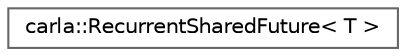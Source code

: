 digraph "类继承关系图"
{
 // INTERACTIVE_SVG=YES
 // LATEX_PDF_SIZE
  bgcolor="transparent";
  edge [fontname=Helvetica,fontsize=10,labelfontname=Helvetica,labelfontsize=10];
  node [fontname=Helvetica,fontsize=10,shape=box,height=0.2,width=0.4];
  rankdir="LR";
  Node0 [id="Node000000",label="carla::RecurrentSharedFuture\< T \>",height=0.2,width=0.4,color="grey40", fillcolor="white", style="filled",URL="$d0/df9/classcarla_1_1RecurrentSharedFuture.html",tooltip="This class is meant to be used similar to a shared future, but the value can be set any number of tim..."];
}
